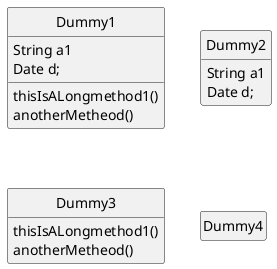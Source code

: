 {
  "sha1": "7py8pjzbw78vkom4qwml0hle37ufpir",
  "insertion": {
    "when": "2024-06-03T18:59:29.887Z",
    "user": "plantuml@gmail.com"
  }
}
@startuml
class Dummy1 {
  thisIsALongmethod1()
  anotherMetheod()
  
  String a1
  Date d;
}

class Dummy2 {
  thisIsALongmethod1()
  anotherMetheod()
  
  String a1
  Date d;
}

class Dummy3 {
  thisIsALongmethod1()
  anotherMetheod()
  String a1
  Date d;
}

class Dummy4 {
  thisIsALongmethod1()
  anotherMetheod()
  String a1
  Date d;
}

hide class circled
hide Dummy2 methods
hide Dummy3 attributes
hide Dummy4 methods
hide Dummy4 attributes


@enduml
